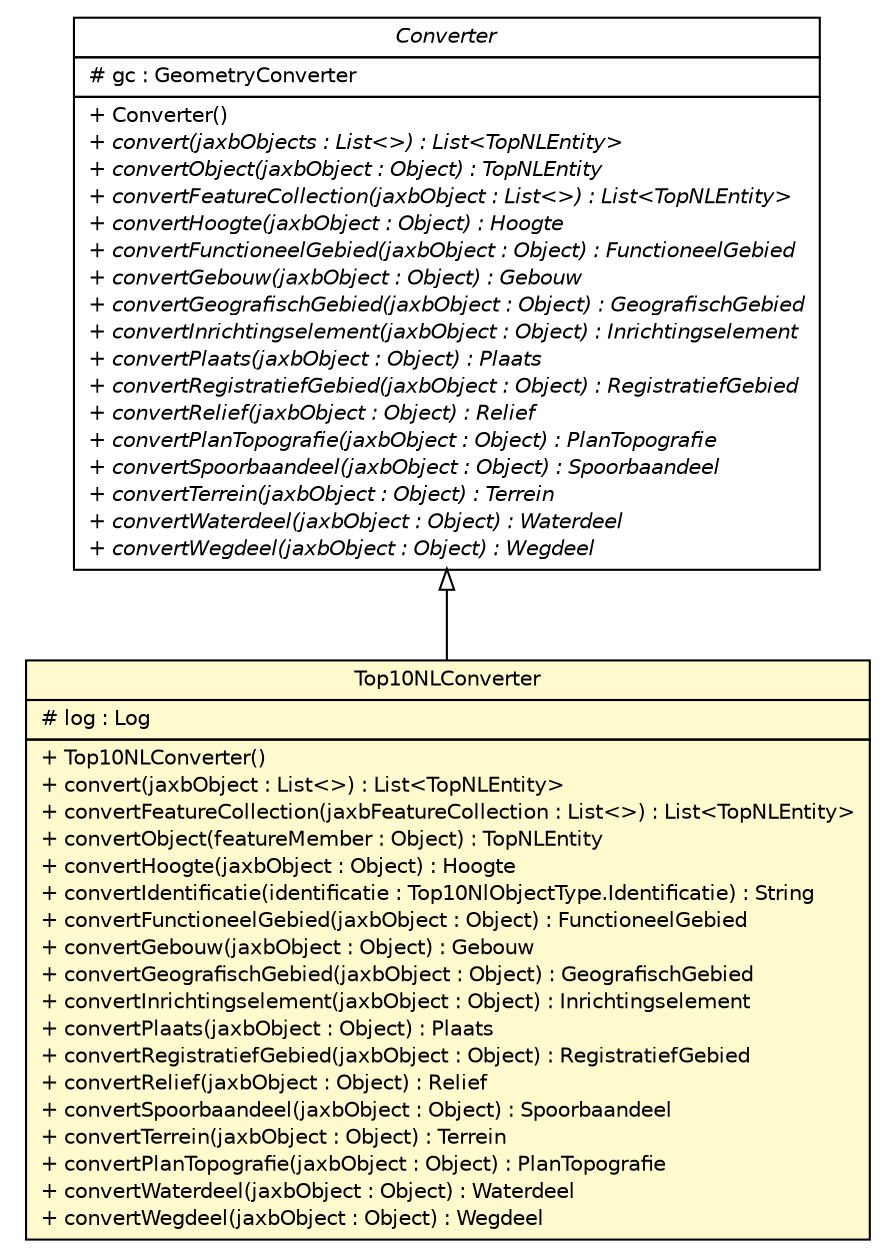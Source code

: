 #!/usr/local/bin/dot
#
# Class diagram 
# Generated by UMLGraph version R5_6-24-gf6e263 (http://www.umlgraph.org/)
#

digraph G {
	edge [fontname="Helvetica",fontsize=10,labelfontname="Helvetica",labelfontsize=10];
	node [fontname="Helvetica",fontsize=10,shape=plaintext];
	nodesep=0.25;
	ranksep=0.5;
	// nl.b3p.topnl.converters.Top10NLConverter
	c35487 [label=<<table title="nl.b3p.topnl.converters.Top10NLConverter" border="0" cellborder="1" cellspacing="0" cellpadding="2" port="p" bgcolor="lemonChiffon" href="./Top10NLConverter.html">
		<tr><td><table border="0" cellspacing="0" cellpadding="1">
<tr><td align="center" balign="center"> Top10NLConverter </td></tr>
		</table></td></tr>
		<tr><td><table border="0" cellspacing="0" cellpadding="1">
<tr><td align="left" balign="left"> # log : Log </td></tr>
		</table></td></tr>
		<tr><td><table border="0" cellspacing="0" cellpadding="1">
<tr><td align="left" balign="left"> + Top10NLConverter() </td></tr>
<tr><td align="left" balign="left"> + convert(jaxbObject : List&lt;&gt;) : List&lt;TopNLEntity&gt; </td></tr>
<tr><td align="left" balign="left"> + convertFeatureCollection(jaxbFeatureCollection : List&lt;&gt;) : List&lt;TopNLEntity&gt; </td></tr>
<tr><td align="left" balign="left"> + convertObject(featureMember : Object) : TopNLEntity </td></tr>
<tr><td align="left" balign="left"> + convertHoogte(jaxbObject : Object) : Hoogte </td></tr>
<tr><td align="left" balign="left"> + convertIdentificatie(identificatie : Top10NlObjectType.Identificatie) : String </td></tr>
<tr><td align="left" balign="left"> + convertFunctioneelGebied(jaxbObject : Object) : FunctioneelGebied </td></tr>
<tr><td align="left" balign="left"> + convertGebouw(jaxbObject : Object) : Gebouw </td></tr>
<tr><td align="left" balign="left"> + convertGeografischGebied(jaxbObject : Object) : GeografischGebied </td></tr>
<tr><td align="left" balign="left"> + convertInrichtingselement(jaxbObject : Object) : Inrichtingselement </td></tr>
<tr><td align="left" balign="left"> + convertPlaats(jaxbObject : Object) : Plaats </td></tr>
<tr><td align="left" balign="left"> + convertRegistratiefGebied(jaxbObject : Object) : RegistratiefGebied </td></tr>
<tr><td align="left" balign="left"> + convertRelief(jaxbObject : Object) : Relief </td></tr>
<tr><td align="left" balign="left"> + convertSpoorbaandeel(jaxbObject : Object) : Spoorbaandeel </td></tr>
<tr><td align="left" balign="left"> + convertTerrein(jaxbObject : Object) : Terrein </td></tr>
<tr><td align="left" balign="left"> + convertPlanTopografie(jaxbObject : Object) : PlanTopografie </td></tr>
<tr><td align="left" balign="left"> + convertWaterdeel(jaxbObject : Object) : Waterdeel </td></tr>
<tr><td align="left" balign="left"> + convertWegdeel(jaxbObject : Object) : Wegdeel </td></tr>
		</table></td></tr>
		</table>>, URL="./Top10NLConverter.html", fontname="Helvetica", fontcolor="black", fontsize=10.0];
	// nl.b3p.topnl.converters.Converter
	c35492 [label=<<table title="nl.b3p.topnl.converters.Converter" border="0" cellborder="1" cellspacing="0" cellpadding="2" port="p" href="./Converter.html">
		<tr><td><table border="0" cellspacing="0" cellpadding="1">
<tr><td align="center" balign="center"><font face="Helvetica-Oblique"> Converter </font></td></tr>
		</table></td></tr>
		<tr><td><table border="0" cellspacing="0" cellpadding="1">
<tr><td align="left" balign="left"> # gc : GeometryConverter </td></tr>
		</table></td></tr>
		<tr><td><table border="0" cellspacing="0" cellpadding="1">
<tr><td align="left" balign="left"> + Converter() </td></tr>
<tr><td align="left" balign="left"><font face="Helvetica-Oblique" point-size="10.0"> + convert(jaxbObjects : List&lt;&gt;) : List&lt;TopNLEntity&gt; </font></td></tr>
<tr><td align="left" balign="left"><font face="Helvetica-Oblique" point-size="10.0"> + convertObject(jaxbObject : Object) : TopNLEntity </font></td></tr>
<tr><td align="left" balign="left"><font face="Helvetica-Oblique" point-size="10.0"> + convertFeatureCollection(jaxbObject : List&lt;&gt;) : List&lt;TopNLEntity&gt; </font></td></tr>
<tr><td align="left" balign="left"><font face="Helvetica-Oblique" point-size="10.0"> + convertHoogte(jaxbObject : Object) : Hoogte </font></td></tr>
<tr><td align="left" balign="left"><font face="Helvetica-Oblique" point-size="10.0"> + convertFunctioneelGebied(jaxbObject : Object) : FunctioneelGebied </font></td></tr>
<tr><td align="left" balign="left"><font face="Helvetica-Oblique" point-size="10.0"> + convertGebouw(jaxbObject : Object) : Gebouw </font></td></tr>
<tr><td align="left" balign="left"><font face="Helvetica-Oblique" point-size="10.0"> + convertGeografischGebied(jaxbObject : Object) : GeografischGebied </font></td></tr>
<tr><td align="left" balign="left"><font face="Helvetica-Oblique" point-size="10.0"> + convertInrichtingselement(jaxbObject : Object) : Inrichtingselement </font></td></tr>
<tr><td align="left" balign="left"><font face="Helvetica-Oblique" point-size="10.0"> + convertPlaats(jaxbObject : Object) : Plaats </font></td></tr>
<tr><td align="left" balign="left"><font face="Helvetica-Oblique" point-size="10.0"> + convertRegistratiefGebied(jaxbObject : Object) : RegistratiefGebied </font></td></tr>
<tr><td align="left" balign="left"><font face="Helvetica-Oblique" point-size="10.0"> + convertRelief(jaxbObject : Object) : Relief </font></td></tr>
<tr><td align="left" balign="left"><font face="Helvetica-Oblique" point-size="10.0"> + convertPlanTopografie(jaxbObject : Object) : PlanTopografie </font></td></tr>
<tr><td align="left" balign="left"><font face="Helvetica-Oblique" point-size="10.0"> + convertSpoorbaandeel(jaxbObject : Object) : Spoorbaandeel </font></td></tr>
<tr><td align="left" balign="left"><font face="Helvetica-Oblique" point-size="10.0"> + convertTerrein(jaxbObject : Object) : Terrein </font></td></tr>
<tr><td align="left" balign="left"><font face="Helvetica-Oblique" point-size="10.0"> + convertWaterdeel(jaxbObject : Object) : Waterdeel </font></td></tr>
<tr><td align="left" balign="left"><font face="Helvetica-Oblique" point-size="10.0"> + convertWegdeel(jaxbObject : Object) : Wegdeel </font></td></tr>
		</table></td></tr>
		</table>>, URL="./Converter.html", fontname="Helvetica", fontcolor="black", fontsize=10.0];
	//nl.b3p.topnl.converters.Top10NLConverter extends nl.b3p.topnl.converters.Converter
	c35492:p -> c35487:p [dir=back,arrowtail=empty];
}

